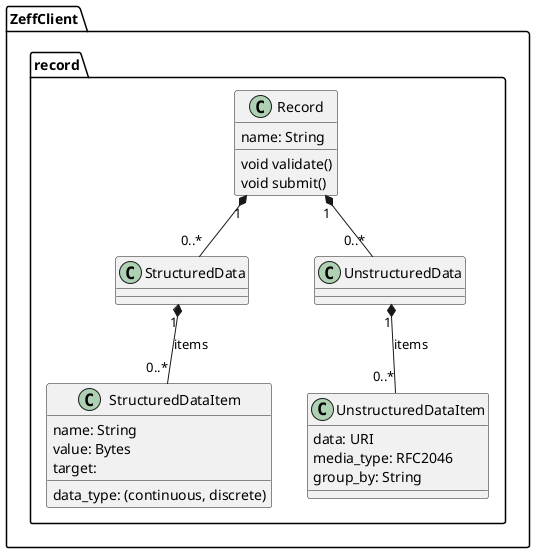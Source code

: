 @startuml

namespace ZeffClient.record {
	class Record {
		name: String
		void validate()
		void submit()
	}
	Record "1" *-- "0..*" StructuredData
	Record "1" *-- "0..*" UnstructuredData

	class StructuredData {
	}
	StructuredData "1" *-- "0..*" StructuredDataItem : items

	class StructuredDataItem {
		name: String
		value: Bytes
		data_type: (continuous, discrete)
		target:
	}


	class UnstructuredData {
	}
	UnstructuredData "1" *-- "0..*" UnstructuredDataItem : items

	class UnstructuredDataItem {
		data: URI
		media_type: RFC2046
		group_by: String
	}
}

@enduml
